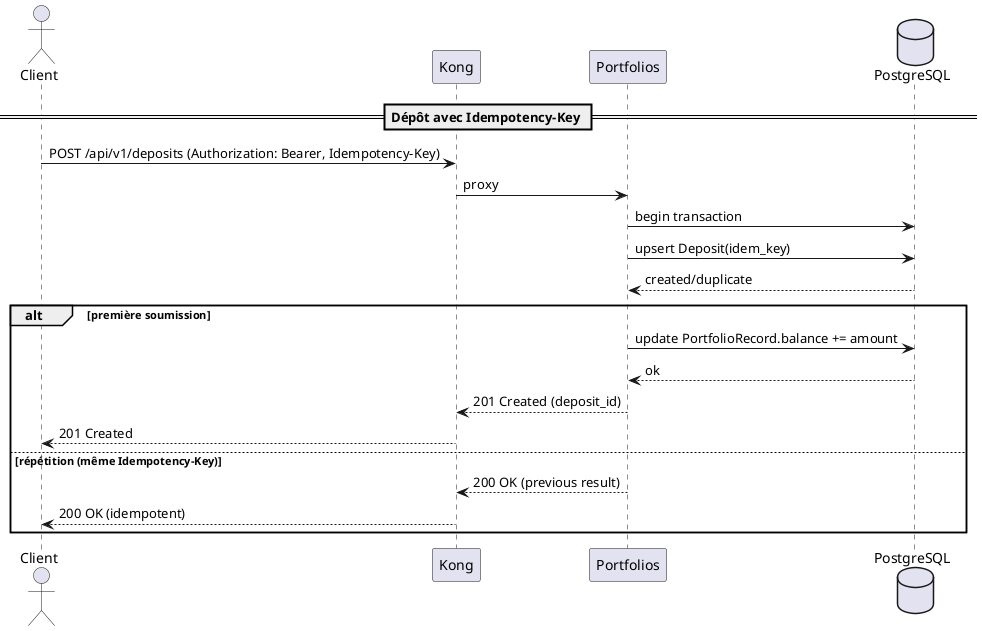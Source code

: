 @startuml UC03_depot_fonds_idempotent
actor Client
participant "Kong" as Kong
participant "Portfolios" as Portfolios
database "PostgreSQL" as PG

== Dépôt avec Idempotency-Key ==
Client -> Kong: POST /api/v1/deposits (Authorization: Bearer, Idempotency-Key)
Kong -> Portfolios: proxy
Portfolios -> PG: begin transaction
Portfolios -> PG: upsert Deposit(idem_key)
PG --> Portfolios: created/duplicate
alt première soumission
    Portfolios -> PG: update PortfolioRecord.balance += amount
    PG --> Portfolios: ok
    Portfolios --> Kong: 201 Created (deposit_id)
    Kong --> Client: 201 Created
else répétition (même Idempotency-Key)
    Portfolios --> Kong: 200 OK (previous result)
    Kong --> Client: 200 OK (idempotent)
end
@enduml